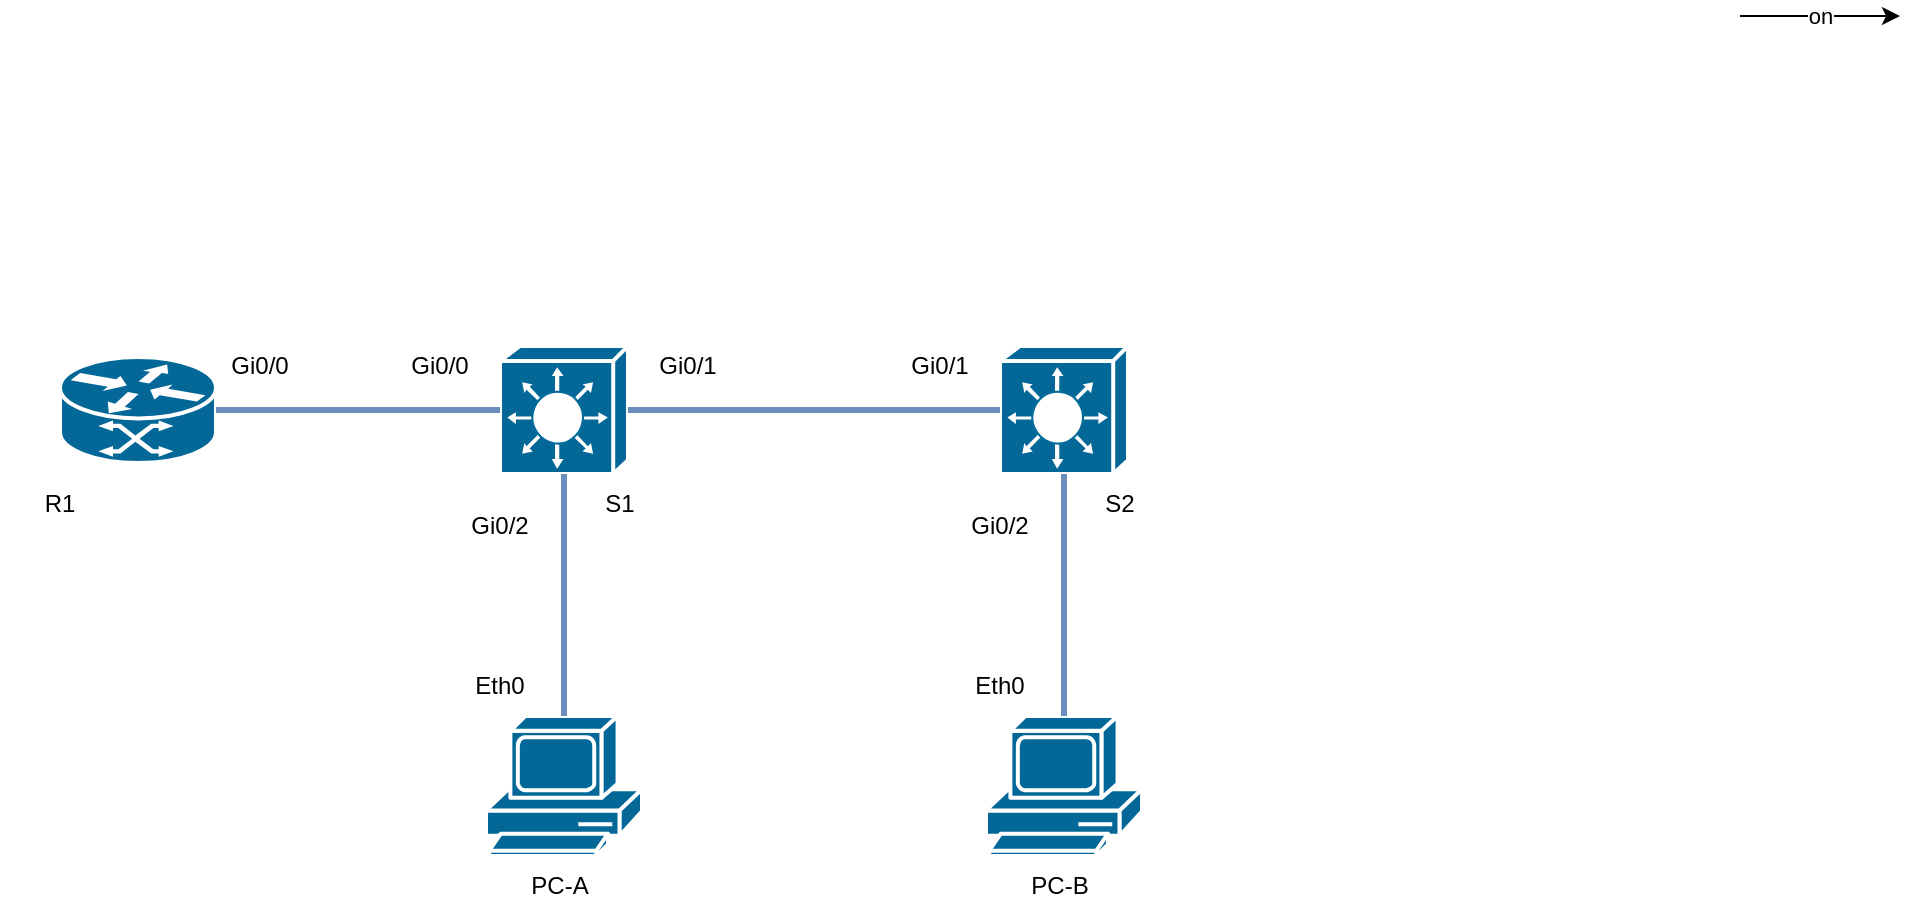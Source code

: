 <mxfile version="24.7.17" pages="2">
  <diagram name="Principal Connection" id="vpNacllB_x9iFX9itOnF">
    <mxGraphModel dx="1434" dy="738" grid="1" gridSize="10" guides="1" tooltips="1" connect="1" arrows="1" fold="1" page="1" pageScale="1" pageWidth="827" pageHeight="1169" math="0" shadow="0">
      <root>
        <mxCell id="0" />
        <mxCell id="1" parent="0" />
        <mxCell id="1pm7P9uoOA3rXWtFPND6-1" value="" style="shape=mxgraph.cisco.routers.atm_router;sketch=0;html=1;pointerEvents=1;dashed=0;fillColor=#036897;strokeColor=#ffffff;strokeWidth=2;verticalLabelPosition=bottom;verticalAlign=top;align=center;outlineConnect=0;" parent="1" vertex="1">
          <mxGeometry x="60" y="180.5" width="78" height="53" as="geometry" />
        </mxCell>
        <mxCell id="1pm7P9uoOA3rXWtFPND6-2" value="" style="shape=mxgraph.cisco.switches.layer_3_switch;sketch=0;html=1;pointerEvents=1;dashed=0;fillColor=#036897;strokeColor=#ffffff;strokeWidth=2;verticalLabelPosition=bottom;verticalAlign=top;align=center;outlineConnect=0;" parent="1" vertex="1">
          <mxGeometry x="280" y="175" width="64" height="64" as="geometry" />
        </mxCell>
        <mxCell id="1pm7P9uoOA3rXWtFPND6-3" value="" style="shape=mxgraph.cisco.switches.layer_3_switch;sketch=0;html=1;pointerEvents=1;dashed=0;fillColor=#036897;strokeColor=#ffffff;strokeWidth=2;verticalLabelPosition=bottom;verticalAlign=top;align=center;outlineConnect=0;" parent="1" vertex="1">
          <mxGeometry x="530" y="175" width="64" height="64" as="geometry" />
        </mxCell>
        <mxCell id="1pm7P9uoOA3rXWtFPND6-4" value="" style="shape=mxgraph.cisco.computers_and_peripherals.pc;sketch=0;html=1;pointerEvents=1;dashed=0;fillColor=#036897;strokeColor=#ffffff;strokeWidth=2;verticalLabelPosition=bottom;verticalAlign=top;align=center;outlineConnect=0;" parent="1" vertex="1">
          <mxGeometry x="273" y="360" width="78" height="70" as="geometry" />
        </mxCell>
        <mxCell id="1pm7P9uoOA3rXWtFPND6-5" value="" style="shape=mxgraph.cisco.computers_and_peripherals.pc;sketch=0;html=1;pointerEvents=1;dashed=0;fillColor=#036897;strokeColor=#ffffff;strokeWidth=2;verticalLabelPosition=bottom;verticalAlign=top;align=center;outlineConnect=0;" parent="1" vertex="1">
          <mxGeometry x="523" y="360" width="78" height="70" as="geometry" />
        </mxCell>
        <mxCell id="1pm7P9uoOA3rXWtFPND6-9" value="" style="endArrow=none;html=1;rounded=0;entryX=0;entryY=0.5;entryDx=0;entryDy=0;entryPerimeter=0;exitX=1;exitY=0.5;exitDx=0;exitDy=0;exitPerimeter=0;strokeWidth=3;fillColor=#dae8fc;strokeColor=#6c8ebf;" parent="1" source="1pm7P9uoOA3rXWtFPND6-2" target="1pm7P9uoOA3rXWtFPND6-3" edge="1">
          <mxGeometry width="50" height="50" relative="1" as="geometry">
            <mxPoint x="320" y="400" as="sourcePoint" />
            <mxPoint x="370" y="350" as="targetPoint" />
          </mxGeometry>
        </mxCell>
        <mxCell id="1pm7P9uoOA3rXWtFPND6-10" value="" style="endArrow=none;html=1;rounded=0;entryX=0.5;entryY=1;entryDx=0;entryDy=0;entryPerimeter=0;exitX=0.5;exitY=0;exitDx=0;exitDy=0;exitPerimeter=0;fillColor=#dae8fc;strokeColor=#6c8ebf;strokeWidth=3;" parent="1" source="1pm7P9uoOA3rXWtFPND6-4" target="1pm7P9uoOA3rXWtFPND6-2" edge="1">
          <mxGeometry width="50" height="50" relative="1" as="geometry">
            <mxPoint x="320" y="400" as="sourcePoint" />
            <mxPoint x="370" y="350" as="targetPoint" />
          </mxGeometry>
        </mxCell>
        <mxCell id="1pm7P9uoOA3rXWtFPND6-12" value="" style="endArrow=none;html=1;rounded=0;entryX=0.5;entryY=1;entryDx=0;entryDy=0;entryPerimeter=0;exitX=0.5;exitY=0;exitDx=0;exitDy=0;exitPerimeter=0;fillColor=#dae8fc;strokeColor=#6c8ebf;strokeWidth=3;" parent="1" source="1pm7P9uoOA3rXWtFPND6-5" target="1pm7P9uoOA3rXWtFPND6-3" edge="1">
          <mxGeometry width="50" height="50" relative="1" as="geometry">
            <mxPoint x="320" y="400" as="sourcePoint" />
            <mxPoint x="370" y="350" as="targetPoint" />
          </mxGeometry>
        </mxCell>
        <mxCell id="1pm7P9uoOA3rXWtFPND6-22" value="" style="endArrow=none;html=1;rounded=0;entryX=0;entryY=0.5;entryDx=0;entryDy=0;entryPerimeter=0;exitX=1;exitY=0.5;exitDx=0;exitDy=0;exitPerimeter=0;fillColor=#dae8fc;strokeColor=#6c8ebf;strokeWidth=3;" parent="1" source="1pm7P9uoOA3rXWtFPND6-1" target="1pm7P9uoOA3rXWtFPND6-2" edge="1">
          <mxGeometry width="50" height="50" relative="1" as="geometry">
            <mxPoint x="320" y="400" as="sourcePoint" />
            <mxPoint x="370" y="350" as="targetPoint" />
          </mxGeometry>
        </mxCell>
        <mxCell id="1pm7P9uoOA3rXWtFPND6-23" value="S1" style="text;html=1;align=center;verticalAlign=middle;whiteSpace=wrap;rounded=0;" parent="1" vertex="1">
          <mxGeometry x="310" y="239" width="60" height="30" as="geometry" />
        </mxCell>
        <mxCell id="1pm7P9uoOA3rXWtFPND6-24" value="S2" style="text;html=1;align=center;verticalAlign=middle;whiteSpace=wrap;rounded=0;" parent="1" vertex="1">
          <mxGeometry x="560" y="239" width="60" height="30" as="geometry" />
        </mxCell>
        <mxCell id="1pm7P9uoOA3rXWtFPND6-25" value="R1" style="text;html=1;align=center;verticalAlign=middle;whiteSpace=wrap;rounded=0;" parent="1" vertex="1">
          <mxGeometry x="30" y="239" width="60" height="30" as="geometry" />
        </mxCell>
        <mxCell id="1pm7P9uoOA3rXWtFPND6-26" value="Gi0/0" style="text;html=1;align=center;verticalAlign=middle;whiteSpace=wrap;rounded=0;" parent="1" vertex="1">
          <mxGeometry x="130" y="170" width="60" height="30" as="geometry" />
        </mxCell>
        <mxCell id="1pm7P9uoOA3rXWtFPND6-27" value="Gi0/0" style="text;html=1;align=center;verticalAlign=middle;whiteSpace=wrap;rounded=0;" parent="1" vertex="1">
          <mxGeometry x="220" y="170" width="60" height="30" as="geometry" />
        </mxCell>
        <mxCell id="1pm7P9uoOA3rXWtFPND6-28" value="Gi0/1" style="text;html=1;align=center;verticalAlign=middle;whiteSpace=wrap;rounded=0;" parent="1" vertex="1">
          <mxGeometry x="344" y="170" width="60" height="30" as="geometry" />
        </mxCell>
        <mxCell id="1pm7P9uoOA3rXWtFPND6-29" value="Gi0/1" style="text;html=1;align=center;verticalAlign=middle;whiteSpace=wrap;rounded=0;" parent="1" vertex="1">
          <mxGeometry x="470" y="170" width="60" height="30" as="geometry" />
        </mxCell>
        <mxCell id="1pm7P9uoOA3rXWtFPND6-30" value="Gi0/2" style="text;html=1;align=center;verticalAlign=middle;whiteSpace=wrap;rounded=0;" parent="1" vertex="1">
          <mxGeometry x="500" y="250" width="60" height="30" as="geometry" />
        </mxCell>
        <mxCell id="1pm7P9uoOA3rXWtFPND6-31" value="Gi0/2" style="text;html=1;align=center;verticalAlign=middle;whiteSpace=wrap;rounded=0;" parent="1" vertex="1">
          <mxGeometry x="250" y="250" width="60" height="30" as="geometry" />
        </mxCell>
        <mxCell id="1pm7P9uoOA3rXWtFPND6-32" value="Eth0" style="text;html=1;align=center;verticalAlign=middle;whiteSpace=wrap;rounded=0;" parent="1" vertex="1">
          <mxGeometry x="250" y="330" width="60" height="30" as="geometry" />
        </mxCell>
        <mxCell id="1pm7P9uoOA3rXWtFPND6-33" value="Eth0" style="text;html=1;align=center;verticalAlign=middle;whiteSpace=wrap;rounded=0;" parent="1" vertex="1">
          <mxGeometry x="500" y="330" width="60" height="30" as="geometry" />
        </mxCell>
        <mxCell id="KDX-a4ISNlmw6G1O_22F-1" value="PC-A" style="text;html=1;align=center;verticalAlign=middle;whiteSpace=wrap;rounded=0;" parent="1" vertex="1">
          <mxGeometry x="280" y="430" width="60" height="30" as="geometry" />
        </mxCell>
        <mxCell id="KDX-a4ISNlmw6G1O_22F-2" value="PC-B" style="text;html=1;align=center;verticalAlign=middle;whiteSpace=wrap;rounded=0;" parent="1" vertex="1">
          <mxGeometry x="530" y="430" width="60" height="30" as="geometry" />
        </mxCell>
        <mxCell id="4WP4WSKj2ACM6Tjk871T-1" value="on" style="edgeStyle=none;orthogonalLoop=1;jettySize=auto;html=1;rounded=0;" edge="1" parent="1">
          <mxGeometry width="80" relative="1" as="geometry">
            <mxPoint x="900" y="10" as="sourcePoint" />
            <mxPoint x="980" y="10" as="targetPoint" />
            <Array as="points" />
          </mxGeometry>
        </mxCell>
      </root>
    </mxGraphModel>
  </diagram>
  <diagram id="7ZlwtLvJB5rE92e3n5eP" name="IP&amp;Vlan plan">
    <mxGraphModel dx="1434" dy="738" grid="1" gridSize="10" guides="1" tooltips="1" connect="1" arrows="1" fold="1" page="1" pageScale="1" pageWidth="827" pageHeight="1169" math="0" shadow="0">
      <root>
        <mxCell id="0" />
        <mxCell id="1" parent="0" />
        <mxCell id="hB91hpUDCiHc6Fg28V7p-1" value="" style="shape=mxgraph.cisco.routers.atm_router;sketch=0;html=1;pointerEvents=1;dashed=0;fillColor=#036897;strokeColor=#ffffff;strokeWidth=2;verticalLabelPosition=bottom;verticalAlign=top;align=center;outlineConnect=0;" parent="1" vertex="1">
          <mxGeometry x="60" y="180.5" width="78" height="53" as="geometry" />
        </mxCell>
        <mxCell id="hB91hpUDCiHc6Fg28V7p-2" value="" style="shape=mxgraph.cisco.switches.layer_3_switch;sketch=0;html=1;pointerEvents=1;dashed=0;fillColor=#036897;strokeColor=#ffffff;strokeWidth=2;verticalLabelPosition=bottom;verticalAlign=top;align=center;outlineConnect=0;" parent="1" vertex="1">
          <mxGeometry x="280" y="175" width="64" height="64" as="geometry" />
        </mxCell>
        <mxCell id="hB91hpUDCiHc6Fg28V7p-3" value="" style="shape=mxgraph.cisco.switches.layer_3_switch;sketch=0;html=1;pointerEvents=1;dashed=0;fillColor=#036897;strokeColor=#ffffff;strokeWidth=2;verticalLabelPosition=bottom;verticalAlign=top;align=center;outlineConnect=0;" parent="1" vertex="1">
          <mxGeometry x="530" y="175" width="64" height="64" as="geometry" />
        </mxCell>
        <mxCell id="hB91hpUDCiHc6Fg28V7p-4" value="" style="shape=mxgraph.cisco.computers_and_peripherals.pc;sketch=0;html=1;pointerEvents=1;dashed=0;fillColor=#036897;strokeColor=#ffffff;strokeWidth=2;verticalLabelPosition=bottom;verticalAlign=top;align=center;outlineConnect=0;" parent="1" vertex="1">
          <mxGeometry x="273" y="360" width="78" height="70" as="geometry" />
        </mxCell>
        <mxCell id="hB91hpUDCiHc6Fg28V7p-5" value="" style="shape=mxgraph.cisco.computers_and_peripherals.pc;sketch=0;html=1;pointerEvents=1;dashed=0;fillColor=#036897;strokeColor=#ffffff;strokeWidth=2;verticalLabelPosition=bottom;verticalAlign=top;align=center;outlineConnect=0;" parent="1" vertex="1">
          <mxGeometry x="523" y="360" width="78" height="70" as="geometry" />
        </mxCell>
        <mxCell id="hB91hpUDCiHc6Fg28V7p-6" value="" style="endArrow=none;html=1;rounded=0;entryX=0;entryY=0.5;entryDx=0;entryDy=0;entryPerimeter=0;exitX=1;exitY=0.5;exitDx=0;exitDy=0;exitPerimeter=0;strokeWidth=3;fillColor=#f8cecc;strokeColor=#b85450;" parent="1" source="hB91hpUDCiHc6Fg28V7p-2" target="hB91hpUDCiHc6Fg28V7p-3" edge="1">
          <mxGeometry width="50" height="50" relative="1" as="geometry">
            <mxPoint x="320" y="400" as="sourcePoint" />
            <mxPoint x="370" y="350" as="targetPoint" />
          </mxGeometry>
        </mxCell>
        <mxCell id="hB91hpUDCiHc6Fg28V7p-7" value="" style="endArrow=none;html=1;rounded=0;entryX=0.5;entryY=1;entryDx=0;entryDy=0;entryPerimeter=0;exitX=0.5;exitY=0;exitDx=0;exitDy=0;exitPerimeter=0;fillColor=#dae8fc;strokeColor=#6c8ebf;strokeWidth=3;" parent="1" source="hB91hpUDCiHc6Fg28V7p-4" target="hB91hpUDCiHc6Fg28V7p-2" edge="1">
          <mxGeometry width="50" height="50" relative="1" as="geometry">
            <mxPoint x="320" y="400" as="sourcePoint" />
            <mxPoint x="370" y="350" as="targetPoint" />
          </mxGeometry>
        </mxCell>
        <mxCell id="hB91hpUDCiHc6Fg28V7p-8" value="" style="endArrow=none;html=1;rounded=0;entryX=0.5;entryY=1;entryDx=0;entryDy=0;entryPerimeter=0;exitX=0.5;exitY=0;exitDx=0;exitDy=0;exitPerimeter=0;fillColor=#dae8fc;strokeColor=#6c8ebf;strokeWidth=3;" parent="1" source="hB91hpUDCiHc6Fg28V7p-5" target="hB91hpUDCiHc6Fg28V7p-3" edge="1">
          <mxGeometry width="50" height="50" relative="1" as="geometry">
            <mxPoint x="320" y="400" as="sourcePoint" />
            <mxPoint x="370" y="350" as="targetPoint" />
          </mxGeometry>
        </mxCell>
        <mxCell id="hB91hpUDCiHc6Fg28V7p-9" value="" style="endArrow=none;html=1;rounded=0;entryX=0;entryY=0.5;entryDx=0;entryDy=0;entryPerimeter=0;exitX=1;exitY=0.5;exitDx=0;exitDy=0;exitPerimeter=0;fillColor=#f8cecc;strokeColor=#b85450;strokeWidth=3;" parent="1" source="hB91hpUDCiHc6Fg28V7p-1" target="hB91hpUDCiHc6Fg28V7p-2" edge="1">
          <mxGeometry width="50" height="50" relative="1" as="geometry">
            <mxPoint x="320" y="400" as="sourcePoint" />
            <mxPoint x="370" y="350" as="targetPoint" />
          </mxGeometry>
        </mxCell>
        <mxCell id="hB91hpUDCiHc6Fg28V7p-10" value="S1" style="text;html=1;align=center;verticalAlign=middle;whiteSpace=wrap;rounded=0;" parent="1" vertex="1">
          <mxGeometry x="282" y="130" width="60" height="30" as="geometry" />
        </mxCell>
        <mxCell id="hB91hpUDCiHc6Fg28V7p-11" value="S2" style="text;html=1;align=center;verticalAlign=middle;whiteSpace=wrap;rounded=0;" parent="1" vertex="1">
          <mxGeometry x="530" y="130" width="60" height="30" as="geometry" />
        </mxCell>
        <mxCell id="N4oas5LFjTJ7gSdi6qGb-1" value="PC-A" style="text;html=1;align=center;verticalAlign=middle;whiteSpace=wrap;rounded=0;" parent="1" vertex="1">
          <mxGeometry x="280" y="450" width="60" height="30" as="geometry" />
        </mxCell>
        <mxCell id="N4oas5LFjTJ7gSdi6qGb-2" value="PC-B" style="text;html=1;align=center;verticalAlign=middle;whiteSpace=wrap;rounded=0;" parent="1" vertex="1">
          <mxGeometry x="532" y="450" width="60" height="30" as="geometry" />
        </mxCell>
        <mxCell id="QfJv8M3PWoDN-UmCjpKY-7" value="" style="rounded=1;whiteSpace=wrap;html=1;direction=west;" parent="1" vertex="1">
          <mxGeometry x="201.5" y="290" width="221" height="20" as="geometry" />
        </mxCell>
        <mxCell id="QfJv8M3PWoDN-UmCjpKY-8" value="Management, VLAN3, 192.168.3.0/24" style="text;html=1;align=center;verticalAlign=middle;whiteSpace=wrap;rounded=0;rotation=0;movable=1;resizable=1;rotatable=1;deletable=1;editable=1;locked=0;connectable=1;" parent="1" vertex="1">
          <mxGeometry x="190" y="285" width="240" height="30" as="geometry" />
        </mxCell>
        <mxCell id="QfJv8M3PWoDN-UmCjpKY-14" value="" style="rounded=1;whiteSpace=wrap;html=1;direction=west;" parent="1" vertex="1">
          <mxGeometry x="451.5" y="290" width="221" height="20" as="geometry" />
        </mxCell>
        <mxCell id="QfJv8M3PWoDN-UmCjpKY-15" value="Operations, VLAN4, 192.168.4.0/24" style="text;html=1;align=center;verticalAlign=middle;whiteSpace=wrap;rounded=0;rotation=0;" parent="1" vertex="1">
          <mxGeometry x="440" y="285" width="260" height="30" as="geometry" />
        </mxCell>
        <mxCell id="QfJv8M3PWoDN-UmCjpKY-23" value=".3" style="text;html=1;align=center;verticalAlign=middle;whiteSpace=wrap;rounded=0;" parent="1" vertex="1">
          <mxGeometry x="314" y="340" width="30" height="10" as="geometry" />
        </mxCell>
        <mxCell id="QfJv8M3PWoDN-UmCjpKY-32" value=".3" style="text;html=1;align=center;verticalAlign=middle;whiteSpace=wrap;rounded=0;" parent="1" vertex="1">
          <mxGeometry x="564" y="340" width="30" height="10" as="geometry" />
        </mxCell>
        <mxCell id="QfJv8M3PWoDN-UmCjpKY-39" value="" style="endArrow=none;html=1;rounded=0;strokeWidth=3;fillColor=#dae8fc;strokeColor=#6c8ebf;" parent="1" edge="1">
          <mxGeometry width="50" height="50" relative="1" as="geometry">
            <mxPoint x="94" y="390" as="sourcePoint" />
            <mxPoint x="14" y="390" as="targetPoint" />
          </mxGeometry>
        </mxCell>
        <mxCell id="QfJv8M3PWoDN-UmCjpKY-40" value="access port" style="text;html=1;align=center;verticalAlign=middle;whiteSpace=wrap;rounded=0;" parent="1" vertex="1">
          <mxGeometry x="94" y="370" width="90" height="30" as="geometry" />
        </mxCell>
        <mxCell id="QfJv8M3PWoDN-UmCjpKY-41" value="" style="endArrow=none;html=1;rounded=0;strokeWidth=3;fillColor=#f8cecc;strokeColor=#b85450;" parent="1" edge="1">
          <mxGeometry width="50" height="50" relative="1" as="geometry">
            <mxPoint x="94" y="430" as="sourcePoint" />
            <mxPoint x="14" y="430" as="targetPoint" />
          </mxGeometry>
        </mxCell>
        <mxCell id="QfJv8M3PWoDN-UmCjpKY-42" value="trunk port" style="text;html=1;align=center;verticalAlign=middle;whiteSpace=wrap;rounded=0;" parent="1" vertex="1">
          <mxGeometry x="94" y="410" width="90" height="30" as="geometry" />
        </mxCell>
        <mxCell id="7mHtejBXDCZsEMFsjBm1-1" value="Gi0/0.3 192.168.3.1" style="text;html=1;align=center;verticalAlign=middle;whiteSpace=wrap;rounded=0;" parent="1" vertex="1">
          <mxGeometry x="141.5" y="175" width="60" height="30" as="geometry" />
        </mxCell>
        <mxCell id="7mHtejBXDCZsEMFsjBm1-2" value="&lt;div&gt;Gi0/0.4&lt;/div&gt;192.168.4.1" style="text;html=1;align=center;verticalAlign=middle;whiteSpace=wrap;rounded=0;" parent="1" vertex="1">
          <mxGeometry x="141.5" y="220" width="60" height="30" as="geometry" />
        </mxCell>
        <mxCell id="QFuILAfwNq4U6ryCw1-t-1" value="" style="rounded=1;whiteSpace=wrap;html=1;direction=west;" vertex="1" parent="1">
          <mxGeometry x="575.5" y="95" width="221" height="20" as="geometry" />
        </mxCell>
        <mxCell id="QFuILAfwNq4U6ryCw1-t-2" value="ParkingLot, VLAN7" style="text;html=1;align=center;verticalAlign=middle;whiteSpace=wrap;rounded=0;rotation=0;movable=1;resizable=1;rotatable=1;deletable=1;editable=1;locked=0;connectable=1;" vertex="1" parent="1">
          <mxGeometry x="564" y="90" width="240" height="30" as="geometry" />
        </mxCell>
        <mxCell id="zArHNh6Z4aAxgPWvRBJD-1" value="Gi0/2" style="text;html=1;align=center;verticalAlign=middle;whiteSpace=wrap;rounded=0;" vertex="1" parent="1">
          <mxGeometry x="504" y="239" width="60" height="30" as="geometry" />
        </mxCell>
        <mxCell id="c7bGISrhH5XcK20XYkXW-1" value="Gi0/2" style="text;html=1;align=center;verticalAlign=middle;whiteSpace=wrap;rounded=0;" vertex="1" parent="1">
          <mxGeometry x="254" y="239" width="60" height="30" as="geometry" />
        </mxCell>
        <mxCell id="5pdOG9D-Mbhs9Yng-ulb-1" value="R1" style="text;html=1;align=center;verticalAlign=middle;whiteSpace=wrap;rounded=0;" vertex="1" parent="1">
          <mxGeometry x="69" y="130" width="60" height="30" as="geometry" />
        </mxCell>
        <mxCell id="taXO0gfxhHBaMA6G814F-1" value="Gi0/0" style="text;html=1;align=center;verticalAlign=middle;whiteSpace=wrap;rounded=0;" vertex="1" parent="1">
          <mxGeometry x="222" y="170" width="60" height="30" as="geometry" />
        </mxCell>
        <mxCell id="taXO0gfxhHBaMA6G814F-2" value="Gi0/1" style="text;html=1;align=center;verticalAlign=middle;whiteSpace=wrap;rounded=0;" vertex="1" parent="1">
          <mxGeometry x="346" y="170" width="60" height="30" as="geometry" />
        </mxCell>
        <mxCell id="taXO0gfxhHBaMA6G814F-3" value="Gi0/1" style="text;html=1;align=center;verticalAlign=middle;whiteSpace=wrap;rounded=0;" vertex="1" parent="1">
          <mxGeometry x="472" y="170" width="60" height="30" as="geometry" />
        </mxCell>
      </root>
    </mxGraphModel>
  </diagram>
</mxfile>

